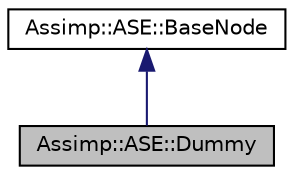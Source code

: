 digraph "Assimp::ASE::Dummy"
{
  edge [fontname="Helvetica",fontsize="10",labelfontname="Helvetica",labelfontsize="10"];
  node [fontname="Helvetica",fontsize="10",shape=record];
  Node1 [label="Assimp::ASE::Dummy",height=0.2,width=0.4,color="black", fillcolor="grey75", style="filled", fontcolor="black"];
  Node2 -> Node1 [dir="back",color="midnightblue",fontsize="10",style="solid",fontname="Helvetica"];
  Node2 [label="Assimp::ASE::BaseNode",height=0.2,width=0.4,color="black", fillcolor="white", style="filled",URL="$struct_assimp_1_1_a_s_e_1_1_base_node.html"];
}
